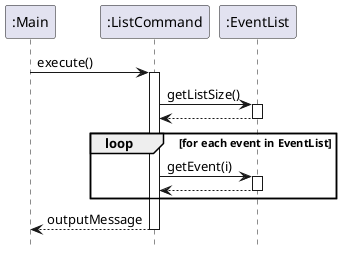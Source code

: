 @startuml
hide footbox

participant ":Main" as Main
participant ":ListCommand" as ListCommand
participant ":EventList" as EventList

Main -> ListCommand:  execute()
activate ListCommand


ListCommand -> EventList : getListSize()
activate EventList
EventList --> ListCommand
deactivate EventList

loop for each event in EventList
    ListCommand -> EventList : getEvent(i)
    activate EventList
    EventList --> ListCommand
    deactivate EventList
end loop

ListCommand --> Main : outputMessage
deactivate ListCommand


deactivate Main
@enduml